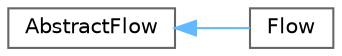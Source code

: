 digraph "Graphical Class Hierarchy"
{
 // LATEX_PDF_SIZE
  bgcolor="transparent";
  edge [fontname=Helvetica,fontsize=10,labelfontname=Helvetica,labelfontsize=10];
  node [fontname=Helvetica,fontsize=10,shape=box,height=0.2,width=0.4];
  rankdir="LR";
  Node0 [id="Node000000",label="AbstractFlow",height=0.2,width=0.4,color="grey40", fillcolor="white", style="filled",URL="$class_abstract_flow.html",tooltip="Abstract class tha represente a Flow."];
  Node0 -> Node1 [id="edge1_Node000000_Node000001",dir="back",color="steelblue1",style="solid",tooltip=" "];
  Node1 [id="Node000001",label="Flow",height=0.2,width=0.4,color="grey40", fillcolor="white", style="filled",URL="$class_flow.html",tooltip="Flow connecting two Systems."];
}

